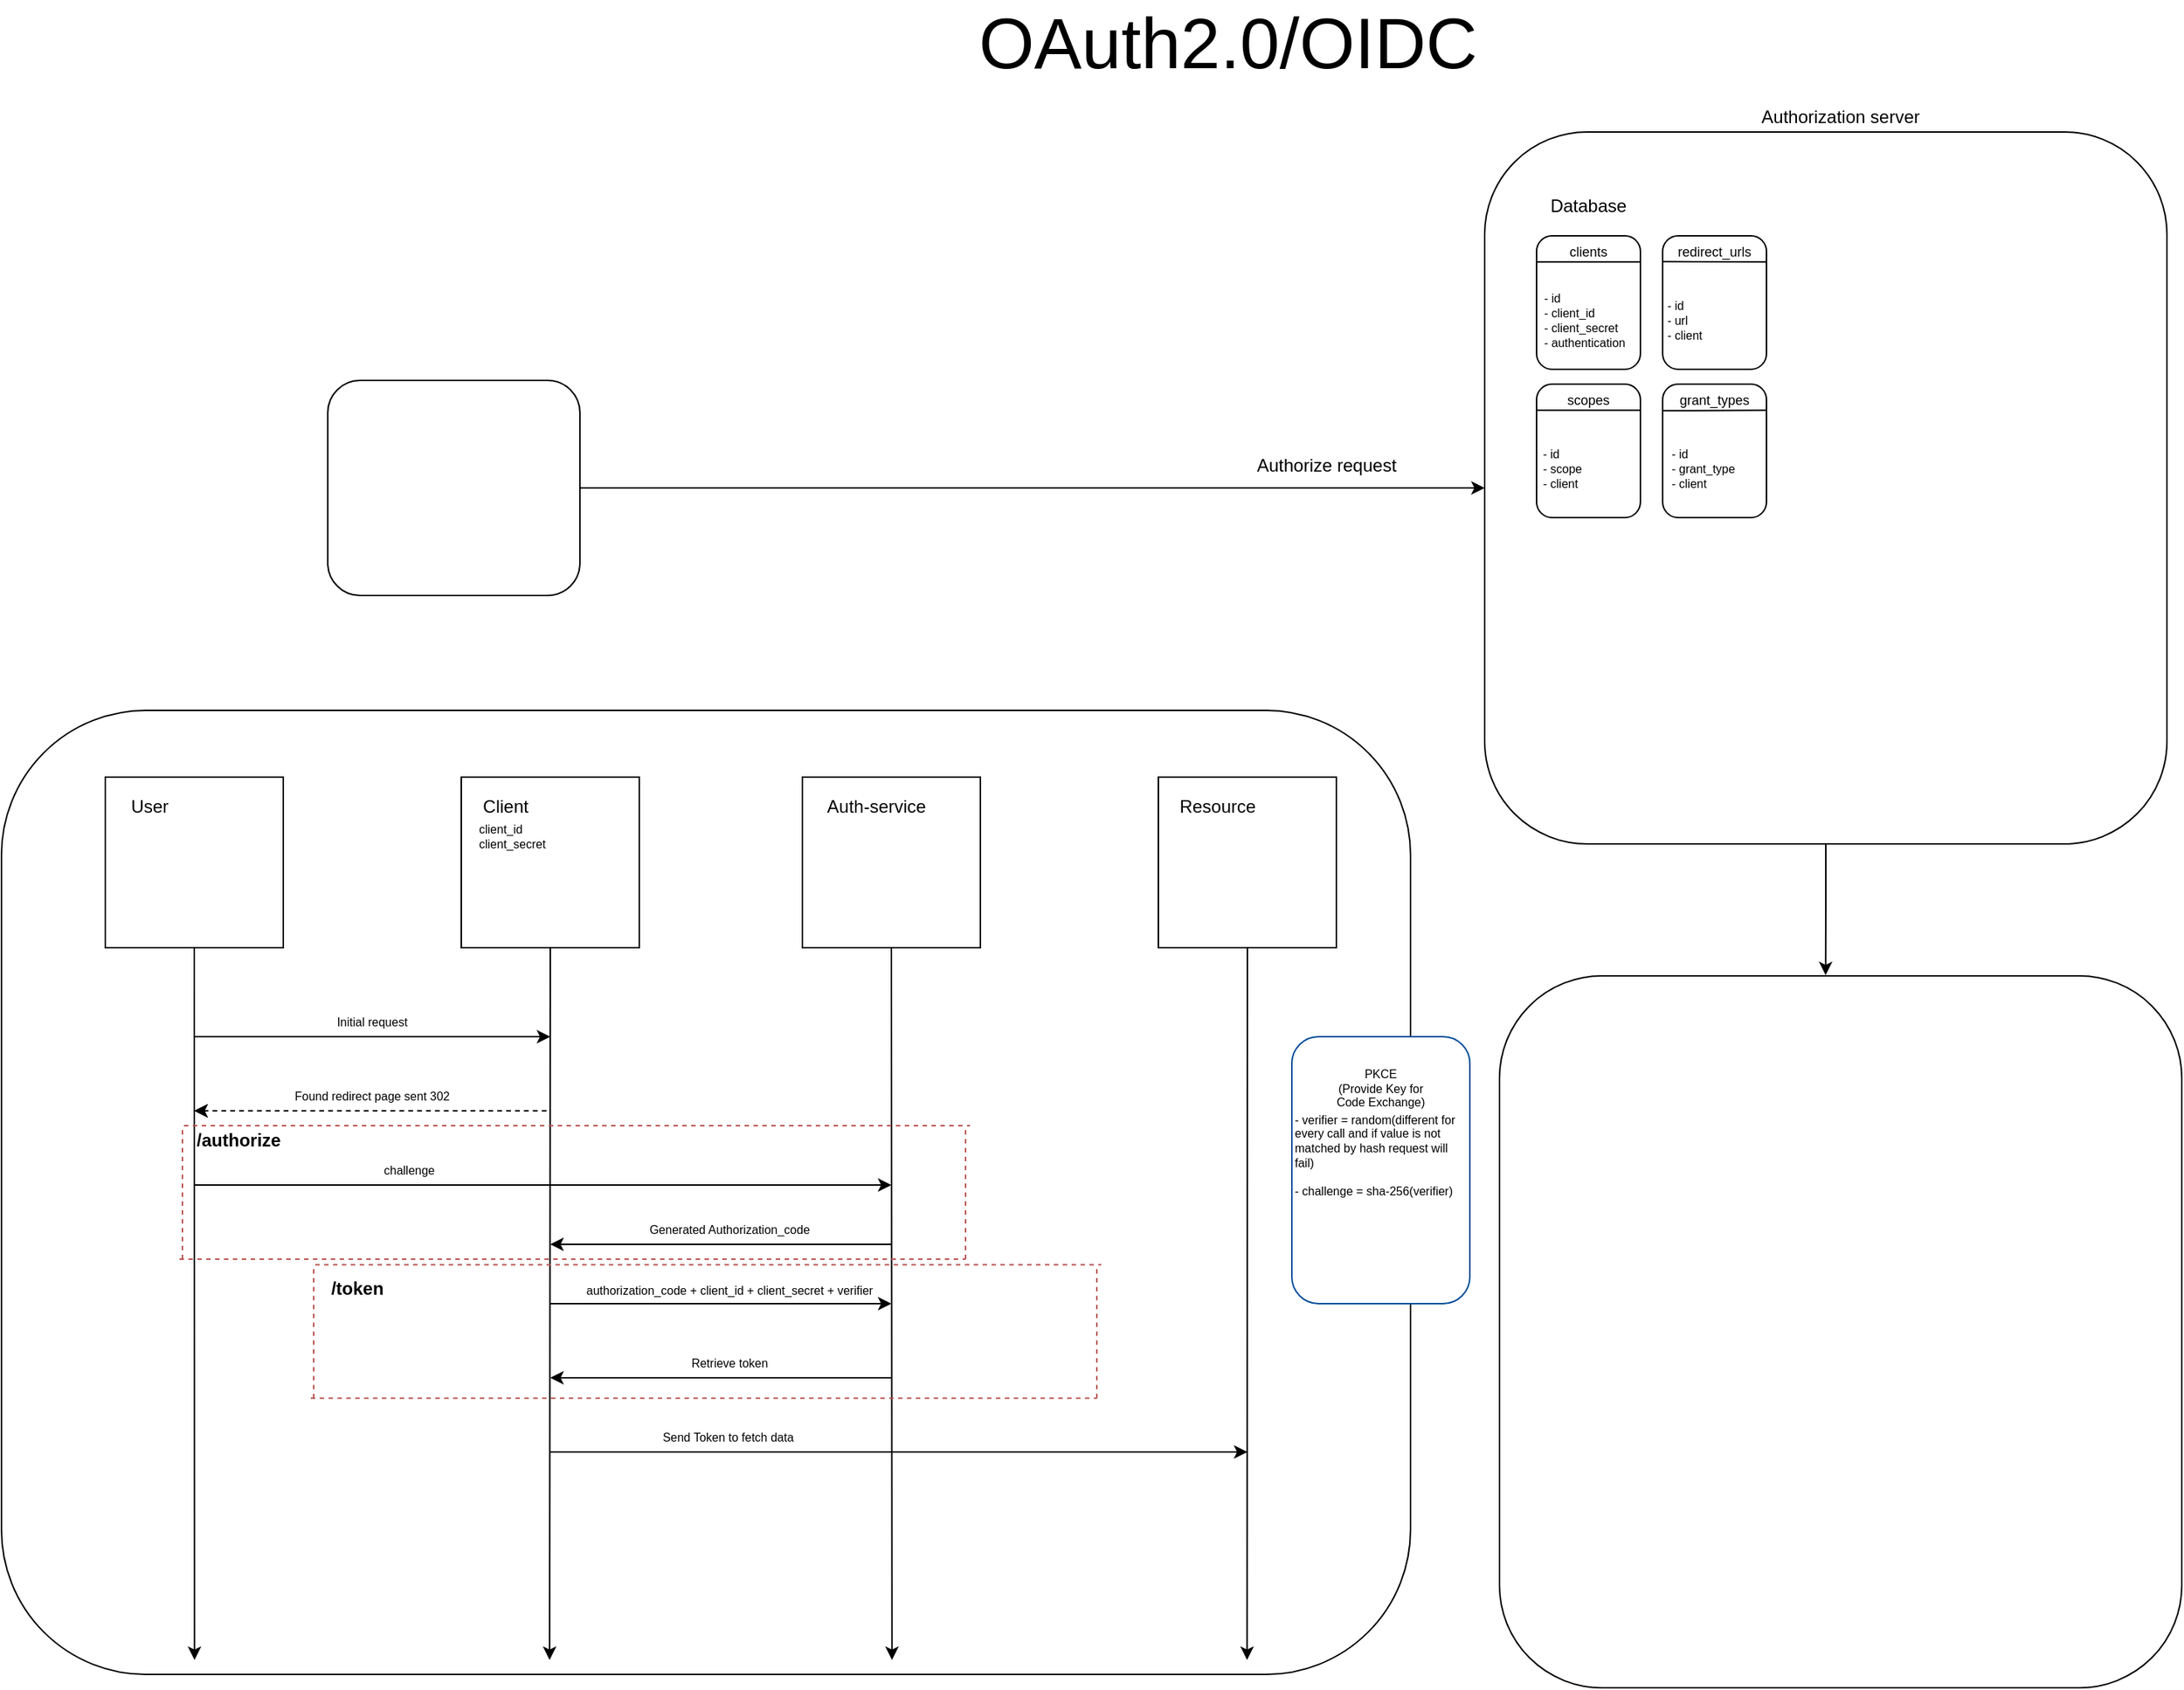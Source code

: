 <mxfile version="13.9.9" type="device"><diagram id="DyLhe68n9AjenQyb8ABj" name="Page-1"><mxGraphModel dx="1178" dy="671" grid="1" gridSize="10" guides="1" tooltips="1" connect="1" arrows="1" fold="1" page="1" pageScale="1" pageWidth="1654" pageHeight="1169" math="0" shadow="0"><root><mxCell id="0"/><mxCell id="1" parent="0"/><mxCell id="WuzixRDtOp59f4e4jG-o-1" value="&lt;font style=&quot;font-size: 48px&quot;&gt;OAuth2.0/OIDC&lt;/font&gt;" style="text;html=1;strokeColor=none;fillColor=none;align=center;verticalAlign=middle;whiteSpace=wrap;rounded=0;" parent="1" vertex="1"><mxGeometry x="807" y="50" width="40" height="20" as="geometry"/></mxCell><mxCell id="WuzixRDtOp59f4e4jG-o-26" style="edgeStyle=orthogonalEdgeStyle;rounded=0;orthogonalLoop=1;jettySize=auto;html=1;" parent="1" source="WuzixRDtOp59f4e4jG-o-3" target="WuzixRDtOp59f4e4jG-o-6" edge="1"><mxGeometry relative="1" as="geometry"/></mxCell><mxCell id="WuzixRDtOp59f4e4jG-o-3" value="" style="rounded=1;whiteSpace=wrap;html=1;" parent="1" vertex="1"><mxGeometry x="220" y="287.5" width="170" height="145" as="geometry"/></mxCell><mxCell id="WuzixRDtOp59f4e4jG-o-28" style="edgeStyle=orthogonalEdgeStyle;rounded=0;orthogonalLoop=1;jettySize=auto;html=1;entryX=0.478;entryY=-0.001;entryDx=0;entryDy=0;entryPerimeter=0;" parent="1" source="WuzixRDtOp59f4e4jG-o-6" target="WuzixRDtOp59f4e4jG-o-7" edge="1"><mxGeometry relative="1" as="geometry"/></mxCell><mxCell id="WuzixRDtOp59f4e4jG-o-6" value="" style="rounded=1;whiteSpace=wrap;html=1;" parent="1" vertex="1"><mxGeometry x="1000" y="120" width="460" height="480" as="geometry"/></mxCell><mxCell id="WuzixRDtOp59f4e4jG-o-7" value="" style="rounded=1;whiteSpace=wrap;html=1;" parent="1" vertex="1"><mxGeometry x="1010" y="689" width="460" height="480" as="geometry"/></mxCell><mxCell id="WuzixRDtOp59f4e4jG-o-8" value="Authorization server" style="text;html=1;strokeColor=none;fillColor=none;align=center;verticalAlign=middle;whiteSpace=wrap;rounded=0;" parent="1" vertex="1"><mxGeometry x="1140" y="100" width="200" height="20" as="geometry"/></mxCell><mxCell id="WuzixRDtOp59f4e4jG-o-9" value="Database" style="text;html=1;strokeColor=none;fillColor=none;align=center;verticalAlign=middle;whiteSpace=wrap;rounded=0;" parent="1" vertex="1"><mxGeometry x="1050" y="160" width="40" height="20" as="geometry"/></mxCell><mxCell id="WuzixRDtOp59f4e4jG-o-10" value="" style="rounded=1;whiteSpace=wrap;html=1;" parent="1" vertex="1"><mxGeometry x="1035" y="190" width="70" height="90" as="geometry"/></mxCell><mxCell id="WuzixRDtOp59f4e4jG-o-11" value="&lt;font style=&quot;font-size: 9px&quot;&gt;clients&lt;/font&gt;" style="text;html=1;strokeColor=none;fillColor=none;align=center;verticalAlign=middle;whiteSpace=wrap;rounded=0;" parent="1" vertex="1"><mxGeometry x="1050" y="190" width="40" height="20" as="geometry"/></mxCell><mxCell id="WuzixRDtOp59f4e4jG-o-12" value="&lt;div style=&quot;text-align: left&quot;&gt;&lt;span style=&quot;font-size: 8px&quot;&gt;- id&lt;/span&gt;&lt;/div&gt;&lt;span style=&quot;font-size: 8px&quot;&gt;&lt;div style=&quot;text-align: left&quot;&gt;&lt;span&gt;- client_id&lt;/span&gt;&lt;/div&gt;&lt;div style=&quot;text-align: left&quot;&gt;&lt;span&gt;- client_secret&lt;/span&gt;&lt;/div&gt;&lt;div style=&quot;text-align: left&quot;&gt;&lt;span&gt;- authentication&lt;/span&gt;&lt;/div&gt;&lt;/span&gt;" style="text;html=1;strokeColor=none;fillColor=none;align=center;verticalAlign=middle;whiteSpace=wrap;rounded=0;" parent="1" vertex="1"><mxGeometry x="1035" y="210" width="65" height="70" as="geometry"/></mxCell><mxCell id="WuzixRDtOp59f4e4jG-o-13" value="" style="endArrow=none;html=1;entryX=0.997;entryY=0.196;entryDx=0;entryDy=0;entryPerimeter=0;exitX=0.001;exitY=0.196;exitDx=0;exitDy=0;exitPerimeter=0;" parent="1" source="WuzixRDtOp59f4e4jG-o-10" target="WuzixRDtOp59f4e4jG-o-10" edge="1"><mxGeometry width="50" height="50" relative="1" as="geometry"><mxPoint x="1040" y="260" as="sourcePoint"/><mxPoint x="1090" y="210" as="targetPoint"/></mxGeometry></mxCell><mxCell id="WuzixRDtOp59f4e4jG-o-14" value="" style="rounded=1;whiteSpace=wrap;html=1;" parent="1" vertex="1"><mxGeometry x="1120" y="190" width="70" height="90" as="geometry"/></mxCell><mxCell id="WuzixRDtOp59f4e4jG-o-15" value="&lt;font style=&quot;font-size: 9px&quot;&gt;redirect_urls&lt;/font&gt;" style="text;html=1;strokeColor=none;fillColor=none;align=center;verticalAlign=middle;whiteSpace=wrap;rounded=0;" parent="1" vertex="1"><mxGeometry x="1135" y="190" width="40" height="20" as="geometry"/></mxCell><mxCell id="WuzixRDtOp59f4e4jG-o-16" value="&lt;div style=&quot;text-align: left&quot;&gt;&lt;span style=&quot;font-size: 8px&quot;&gt;- id&lt;/span&gt;&lt;/div&gt;&lt;span style=&quot;font-size: 8px&quot;&gt;&lt;div style=&quot;text-align: left&quot;&gt;&lt;span&gt;- url&lt;/span&gt;&lt;/div&gt;&lt;div style=&quot;text-align: left&quot;&gt;&lt;span&gt;- client&lt;/span&gt;&lt;/div&gt;&lt;div style=&quot;text-align: left&quot;&gt;&lt;br&gt;&lt;/div&gt;&lt;/span&gt;" style="text;html=1;strokeColor=none;fillColor=none;align=center;verticalAlign=middle;whiteSpace=wrap;rounded=0;" parent="1" vertex="1"><mxGeometry x="1120" y="220" width="30" height="60" as="geometry"/></mxCell><mxCell id="WuzixRDtOp59f4e4jG-o-17" value="" style="endArrow=none;html=1;entryX=0.997;entryY=0.196;entryDx=0;entryDy=0;entryPerimeter=0;exitX=0.005;exitY=0.193;exitDx=0;exitDy=0;exitPerimeter=0;" parent="1" source="WuzixRDtOp59f4e4jG-o-14" target="WuzixRDtOp59f4e4jG-o-14" edge="1"><mxGeometry width="50" height="50" relative="1" as="geometry"><mxPoint x="1125" y="260" as="sourcePoint"/><mxPoint x="1175" y="210" as="targetPoint"/></mxGeometry></mxCell><mxCell id="WuzixRDtOp59f4e4jG-o-18" value="" style="rounded=1;whiteSpace=wrap;html=1;" parent="1" vertex="1"><mxGeometry x="1035" y="290" width="70" height="90" as="geometry"/></mxCell><mxCell id="WuzixRDtOp59f4e4jG-o-19" value="&lt;font style=&quot;font-size: 9px&quot;&gt;scopes&lt;/font&gt;" style="text;html=1;strokeColor=none;fillColor=none;align=center;verticalAlign=middle;whiteSpace=wrap;rounded=0;" parent="1" vertex="1"><mxGeometry x="1050" y="290" width="40" height="20" as="geometry"/></mxCell><mxCell id="WuzixRDtOp59f4e4jG-o-20" value="&lt;div style=&quot;text-align: left&quot;&gt;&lt;span style=&quot;font-size: 8px&quot;&gt;- id&lt;/span&gt;&lt;/div&gt;&lt;span style=&quot;font-size: 8px&quot;&gt;&lt;div style=&quot;text-align: left&quot;&gt;&lt;span&gt;- scope&lt;/span&gt;&lt;/div&gt;&lt;div style=&quot;text-align: left&quot;&gt;&lt;span&gt;- client&lt;/span&gt;&lt;/div&gt;&lt;/span&gt;" style="text;html=1;strokeColor=none;fillColor=none;align=center;verticalAlign=middle;whiteSpace=wrap;rounded=0;" parent="1" vertex="1"><mxGeometry x="1035" y="320" width="35" height="50" as="geometry"/></mxCell><mxCell id="WuzixRDtOp59f4e4jG-o-21" value="" style="endArrow=none;html=1;entryX=0.997;entryY=0.196;entryDx=0;entryDy=0;entryPerimeter=0;exitX=0;exitY=0.196;exitDx=0;exitDy=0;exitPerimeter=0;" parent="1" source="WuzixRDtOp59f4e4jG-o-18" target="WuzixRDtOp59f4e4jG-o-18" edge="1"><mxGeometry width="50" height="50" relative="1" as="geometry"><mxPoint x="1040" y="360" as="sourcePoint"/><mxPoint x="1090" y="310" as="targetPoint"/></mxGeometry></mxCell><mxCell id="WuzixRDtOp59f4e4jG-o-22" value="" style="rounded=1;whiteSpace=wrap;html=1;" parent="1" vertex="1"><mxGeometry x="1120" y="290" width="70" height="90" as="geometry"/></mxCell><mxCell id="WuzixRDtOp59f4e4jG-o-23" value="&lt;font style=&quot;font-size: 9px&quot;&gt;grant_types&lt;/font&gt;" style="text;html=1;strokeColor=none;fillColor=none;align=center;verticalAlign=middle;whiteSpace=wrap;rounded=0;" parent="1" vertex="1"><mxGeometry x="1135" y="290" width="40" height="20" as="geometry"/></mxCell><mxCell id="WuzixRDtOp59f4e4jG-o-24" value="&lt;div style=&quot;text-align: left&quot;&gt;&lt;span style=&quot;font-size: 8px&quot;&gt;- id&lt;/span&gt;&lt;/div&gt;&lt;span style=&quot;font-size: 8px&quot;&gt;&lt;div style=&quot;text-align: left&quot;&gt;&lt;span&gt;- grant_type&lt;/span&gt;&lt;/div&gt;&lt;div style=&quot;text-align: left&quot;&gt;&lt;span&gt;- client&lt;/span&gt;&lt;/div&gt;&lt;div style=&quot;text-align: left&quot;&gt;&lt;br&gt;&lt;/div&gt;&lt;/span&gt;" style="text;html=1;strokeColor=none;fillColor=none;align=center;verticalAlign=middle;whiteSpace=wrap;rounded=0;" parent="1" vertex="1"><mxGeometry x="1120" y="320" width="55" height="60" as="geometry"/></mxCell><mxCell id="WuzixRDtOp59f4e4jG-o-25" value="" style="endArrow=none;html=1;entryX=0.997;entryY=0.196;entryDx=0;entryDy=0;entryPerimeter=0;exitX=-0.006;exitY=0.199;exitDx=0;exitDy=0;exitPerimeter=0;" parent="1" source="WuzixRDtOp59f4e4jG-o-22" target="WuzixRDtOp59f4e4jG-o-22" edge="1"><mxGeometry width="50" height="50" relative="1" as="geometry"><mxPoint x="1125" y="360" as="sourcePoint"/><mxPoint x="1175" y="310" as="targetPoint"/></mxGeometry></mxCell><mxCell id="WuzixRDtOp59f4e4jG-o-27" value="Authorize request" style="text;html=1;strokeColor=none;fillColor=none;align=center;verticalAlign=middle;whiteSpace=wrap;rounded=0;" parent="1" vertex="1"><mxGeometry x="827" y="335" width="133" height="20" as="geometry"/></mxCell><mxCell id="IGSOeIrNZ-qYOZpey7KI-2" value="" style="rounded=1;whiteSpace=wrap;html=1;" vertex="1" parent="1"><mxGeometry y="510" width="950" height="650" as="geometry"/></mxCell><mxCell id="IGSOeIrNZ-qYOZpey7KI-8" style="edgeStyle=orthogonalEdgeStyle;rounded=0;orthogonalLoop=1;jettySize=auto;html=1;entryX=0.137;entryY=0.985;entryDx=0;entryDy=0;entryPerimeter=0;" edge="1" parent="1" source="IGSOeIrNZ-qYOZpey7KI-3" target="IGSOeIrNZ-qYOZpey7KI-2"><mxGeometry relative="1" as="geometry"/></mxCell><mxCell id="IGSOeIrNZ-qYOZpey7KI-3" value="" style="rounded=0;whiteSpace=wrap;html=1;" vertex="1" parent="1"><mxGeometry x="70" y="555" width="120" height="115" as="geometry"/></mxCell><mxCell id="IGSOeIrNZ-qYOZpey7KI-11" style="edgeStyle=orthogonalEdgeStyle;rounded=0;orthogonalLoop=1;jettySize=auto;html=1;entryX=0.389;entryY=0.985;entryDx=0;entryDy=0;entryPerimeter=0;" edge="1" parent="1" source="IGSOeIrNZ-qYOZpey7KI-4" target="IGSOeIrNZ-qYOZpey7KI-2"><mxGeometry relative="1" as="geometry"/></mxCell><mxCell id="IGSOeIrNZ-qYOZpey7KI-4" value="" style="rounded=0;whiteSpace=wrap;html=1;" vertex="1" parent="1"><mxGeometry x="310" y="555" width="120" height="115" as="geometry"/></mxCell><mxCell id="IGSOeIrNZ-qYOZpey7KI-10" style="edgeStyle=orthogonalEdgeStyle;rounded=0;orthogonalLoop=1;jettySize=auto;html=1;entryX=0.632;entryY=0.985;entryDx=0;entryDy=0;entryPerimeter=0;" edge="1" parent="1" source="IGSOeIrNZ-qYOZpey7KI-5" target="IGSOeIrNZ-qYOZpey7KI-2"><mxGeometry relative="1" as="geometry"/></mxCell><mxCell id="IGSOeIrNZ-qYOZpey7KI-5" value="" style="rounded=0;whiteSpace=wrap;html=1;" vertex="1" parent="1"><mxGeometry x="540" y="555" width="120" height="115" as="geometry"/></mxCell><mxCell id="IGSOeIrNZ-qYOZpey7KI-12" style="edgeStyle=orthogonalEdgeStyle;rounded=0;orthogonalLoop=1;jettySize=auto;html=1;entryX=0.884;entryY=0.985;entryDx=0;entryDy=0;entryPerimeter=0;" edge="1" parent="1" source="IGSOeIrNZ-qYOZpey7KI-6" target="IGSOeIrNZ-qYOZpey7KI-2"><mxGeometry relative="1" as="geometry"/></mxCell><mxCell id="IGSOeIrNZ-qYOZpey7KI-6" value="" style="rounded=0;whiteSpace=wrap;html=1;" vertex="1" parent="1"><mxGeometry x="780" y="555" width="120" height="115" as="geometry"/></mxCell><mxCell id="IGSOeIrNZ-qYOZpey7KI-13" value="User" style="text;html=1;strokeColor=none;fillColor=none;align=center;verticalAlign=middle;whiteSpace=wrap;rounded=0;" vertex="1" parent="1"><mxGeometry x="80" y="565" width="40" height="20" as="geometry"/></mxCell><mxCell id="IGSOeIrNZ-qYOZpey7KI-14" value="Client&lt;span style=&quot;color: rgba(0 , 0 , 0 , 0) ; font-family: monospace ; font-size: 0px&quot;&gt;%3CmxGraphModel%3E%3Croot%3E%3CmxCell%20id%3D%220%22%2F%3E%3CmxCell%20id%3D%221%22%20parent%3D%220%22%2F%3E%3CmxCell%20id%3D%222%22%20value%3D%22User%22%20style%3D%22text%3Bhtml%3D1%3BstrokeColor%3Dnone%3BfillColor%3Dnone%3Balign%3Dcenter%3BverticalAlign%3Dmiddle%3BwhiteSpace%3Dwrap%3Brounded%3D0%3B%22%20vertex%3D%221%22%20parent%3D%221%22%3E%3CmxGeometry%20x%3D%2280%22%20y%3D%22565%22%20width%3D%2240%22%20height%3D%2220%22%20as%3D%22geometry%22%2F%3E%3C%2FmxCell%3E%3C%2Froot%3E%3C%2FmxGraphModel%3E&lt;/span&gt;" style="text;html=1;strokeColor=none;fillColor=none;align=center;verticalAlign=middle;whiteSpace=wrap;rounded=0;" vertex="1" parent="1"><mxGeometry x="320" y="565" width="40" height="20" as="geometry"/></mxCell><mxCell id="IGSOeIrNZ-qYOZpey7KI-15" value="Auth-service" style="text;html=1;strokeColor=none;fillColor=none;align=center;verticalAlign=middle;whiteSpace=wrap;rounded=0;" vertex="1" parent="1"><mxGeometry x="550" y="565" width="80" height="20" as="geometry"/></mxCell><mxCell id="IGSOeIrNZ-qYOZpey7KI-16" value="Resource" style="text;html=1;strokeColor=none;fillColor=none;align=center;verticalAlign=middle;whiteSpace=wrap;rounded=0;" vertex="1" parent="1"><mxGeometry x="800" y="565" width="40" height="20" as="geometry"/></mxCell><mxCell id="IGSOeIrNZ-qYOZpey7KI-18" value="" style="endArrow=classic;html=1;endFill=1;" edge="1" parent="1"><mxGeometry width="50" height="50" relative="1" as="geometry"><mxPoint x="130" y="730" as="sourcePoint"/><mxPoint x="370" y="730" as="targetPoint"/></mxGeometry></mxCell><mxCell id="IGSOeIrNZ-qYOZpey7KI-19" value="Initial request" style="text;html=1;strokeColor=none;fillColor=none;align=center;verticalAlign=middle;whiteSpace=wrap;rounded=0;fontSize=8;" vertex="1" parent="1"><mxGeometry x="150" y="710" width="200" height="20" as="geometry"/></mxCell><mxCell id="IGSOeIrNZ-qYOZpey7KI-20" value="" style="endArrow=none;html=1;dashed=1;startArrow=classic;startFill=1;" edge="1" parent="1"><mxGeometry width="50" height="50" relative="1" as="geometry"><mxPoint x="130" y="780" as="sourcePoint"/><mxPoint x="370" y="780" as="targetPoint"/></mxGeometry></mxCell><mxCell id="IGSOeIrNZ-qYOZpey7KI-21" value="Found redirect page sent 302" style="text;html=1;strokeColor=none;fillColor=none;align=center;verticalAlign=middle;whiteSpace=wrap;rounded=0;fontSize=8;" vertex="1" parent="1"><mxGeometry x="150" y="760" width="200" height="20" as="geometry"/></mxCell><mxCell id="IGSOeIrNZ-qYOZpey7KI-24" value="" style="endArrow=classic;html=1;endFill=1;" edge="1" parent="1"><mxGeometry width="50" height="50" relative="1" as="geometry"><mxPoint x="130" y="830" as="sourcePoint"/><mxPoint x="600" y="830" as="targetPoint"/></mxGeometry></mxCell><mxCell id="IGSOeIrNZ-qYOZpey7KI-25" value="challenge" style="text;html=1;strokeColor=none;fillColor=none;align=center;verticalAlign=middle;whiteSpace=wrap;rounded=0;fontSize=8;" vertex="1" parent="1"><mxGeometry x="220" y="810" width="110" height="20" as="geometry"/></mxCell><mxCell id="IGSOeIrNZ-qYOZpey7KI-26" value="" style="endArrow=none;html=1;dashed=1;startArrow=classic;startFill=1;" edge="1" parent="1"><mxGeometry width="50" height="50" relative="1" as="geometry"><mxPoint x="130" y="780" as="sourcePoint"/><mxPoint x="370" y="780" as="targetPoint"/></mxGeometry></mxCell><mxCell id="IGSOeIrNZ-qYOZpey7KI-27" value="Generated Authorization_code" style="text;html=1;strokeColor=none;fillColor=none;align=center;verticalAlign=middle;whiteSpace=wrap;rounded=0;fontSize=8;" vertex="1" parent="1"><mxGeometry x="391" y="850" width="200" height="20" as="geometry"/></mxCell><mxCell id="IGSOeIrNZ-qYOZpey7KI-28" value="" style="endArrow=none;html=1;startArrow=classic;startFill=1;" edge="1" parent="1"><mxGeometry width="50" height="50" relative="1" as="geometry"><mxPoint x="370" y="870" as="sourcePoint"/><mxPoint x="600" y="870" as="targetPoint"/></mxGeometry></mxCell><mxCell id="IGSOeIrNZ-qYOZpey7KI-29" value="" style="endArrow=classic;html=1;endFill=1;" edge="1" parent="1"><mxGeometry width="50" height="50" relative="1" as="geometry"><mxPoint x="370" y="910" as="sourcePoint"/><mxPoint x="600" y="910" as="targetPoint"/></mxGeometry></mxCell><mxCell id="IGSOeIrNZ-qYOZpey7KI-30" value="&lt;font style=&quot;font-size: 8px&quot;&gt;authorization_code + client_id + client_secret + verifier&lt;/font&gt;" style="text;html=1;strokeColor=none;fillColor=none;align=center;verticalAlign=middle;whiteSpace=wrap;rounded=0;" vertex="1" parent="1"><mxGeometry x="391" y="890" width="200" height="20" as="geometry"/></mxCell><mxCell id="IGSOeIrNZ-qYOZpey7KI-31" value="Retrieve token" style="text;html=1;strokeColor=none;fillColor=none;align=center;verticalAlign=middle;whiteSpace=wrap;rounded=0;fontSize=8;" vertex="1" parent="1"><mxGeometry x="391" y="940" width="200" height="20" as="geometry"/></mxCell><mxCell id="IGSOeIrNZ-qYOZpey7KI-32" value="" style="endArrow=none;html=1;startArrow=classic;startFill=1;" edge="1" parent="1"><mxGeometry width="50" height="50" relative="1" as="geometry"><mxPoint x="370" y="960" as="sourcePoint"/><mxPoint x="600" y="960" as="targetPoint"/></mxGeometry></mxCell><mxCell id="IGSOeIrNZ-qYOZpey7KI-35" value="" style="endArrow=classic;html=1;endFill=1;" edge="1" parent="1"><mxGeometry width="50" height="50" relative="1" as="geometry"><mxPoint x="370" y="1010" as="sourcePoint"/><mxPoint x="840" y="1010" as="targetPoint"/></mxGeometry></mxCell><mxCell id="IGSOeIrNZ-qYOZpey7KI-36" value="Send Token to fetch data" style="text;html=1;strokeColor=none;fillColor=none;align=center;verticalAlign=middle;whiteSpace=wrap;rounded=0;fontSize=8;" vertex="1" parent="1"><mxGeometry x="390" y="990" width="200" height="20" as="geometry"/></mxCell><mxCell id="IGSOeIrNZ-qYOZpey7KI-38" value="" style="endArrow=none;dashed=1;html=1;fillColor=#f8cecc;strokeColor=#B85450;" edge="1" parent="1"><mxGeometry width="50" height="50" relative="1" as="geometry"><mxPoint x="123" y="790" as="sourcePoint"/><mxPoint x="653" y="790" as="targetPoint"/></mxGeometry></mxCell><mxCell id="IGSOeIrNZ-qYOZpey7KI-40" value="" style="endArrow=none;dashed=1;html=1;fillColor=#f8cecc;strokeColor=#B85450;" edge="1" parent="1"><mxGeometry width="50" height="50" relative="1" as="geometry"><mxPoint x="122" y="880" as="sourcePoint"/><mxPoint x="122" y="790" as="targetPoint"/></mxGeometry></mxCell><mxCell id="IGSOeIrNZ-qYOZpey7KI-41" value="" style="endArrow=none;dashed=1;html=1;fillColor=#f8cecc;strokeColor=#B85450;" edge="1" parent="1"><mxGeometry width="50" height="50" relative="1" as="geometry"><mxPoint x="120" y="880" as="sourcePoint"/><mxPoint x="650" y="880" as="targetPoint"/></mxGeometry></mxCell><mxCell id="IGSOeIrNZ-qYOZpey7KI-42" value="" style="endArrow=none;dashed=1;html=1;fillColor=#f8cecc;strokeColor=#B85450;" edge="1" parent="1"><mxGeometry width="50" height="50" relative="1" as="geometry"><mxPoint x="650" y="880" as="sourcePoint"/><mxPoint x="650" y="790" as="targetPoint"/></mxGeometry></mxCell><mxCell id="IGSOeIrNZ-qYOZpey7KI-43" value="" style="endArrow=none;dashed=1;html=1;fillColor=#f8cecc;strokeColor=#B85450;" edge="1" parent="1"><mxGeometry width="50" height="50" relative="1" as="geometry"><mxPoint x="211.5" y="883.71" as="sourcePoint"/><mxPoint x="741.5" y="883.71" as="targetPoint"/></mxGeometry></mxCell><mxCell id="IGSOeIrNZ-qYOZpey7KI-44" value="" style="endArrow=none;dashed=1;html=1;fillColor=#f8cecc;strokeColor=#B85450;" edge="1" parent="1"><mxGeometry width="50" height="50" relative="1" as="geometry"><mxPoint x="210.5" y="973.71" as="sourcePoint"/><mxPoint x="210.5" y="883.71" as="targetPoint"/></mxGeometry></mxCell><mxCell id="IGSOeIrNZ-qYOZpey7KI-45" value="" style="endArrow=none;dashed=1;html=1;fillColor=#f8cecc;strokeColor=#B85450;" edge="1" parent="1"><mxGeometry width="50" height="50" relative="1" as="geometry"><mxPoint x="208.5" y="973.71" as="sourcePoint"/><mxPoint x="738.5" y="973.71" as="targetPoint"/></mxGeometry></mxCell><mxCell id="IGSOeIrNZ-qYOZpey7KI-46" value="" style="endArrow=none;dashed=1;html=1;fillColor=#f8cecc;strokeColor=#B85450;" edge="1" parent="1"><mxGeometry width="50" height="50" relative="1" as="geometry"><mxPoint x="738.5" y="973.71" as="sourcePoint"/><mxPoint x="738.5" y="883.71" as="targetPoint"/></mxGeometry></mxCell><mxCell id="IGSOeIrNZ-qYOZpey7KI-47" value="&lt;b&gt;/authorize&lt;/b&gt;" style="text;html=1;strokeColor=none;fillColor=none;align=center;verticalAlign=middle;whiteSpace=wrap;rounded=0;" vertex="1" parent="1"><mxGeometry x="140" y="790" width="40" height="20" as="geometry"/></mxCell><mxCell id="IGSOeIrNZ-qYOZpey7KI-48" value="&lt;b&gt;/token&lt;/b&gt;" style="text;html=1;strokeColor=none;fillColor=none;align=center;verticalAlign=middle;whiteSpace=wrap;rounded=0;" vertex="1" parent="1"><mxGeometry x="220" y="890" width="40" height="20" as="geometry"/></mxCell><mxCell id="IGSOeIrNZ-qYOZpey7KI-49" value="client_id&lt;br&gt;client_secret" style="text;html=1;strokeColor=none;fillColor=none;align=left;verticalAlign=middle;whiteSpace=wrap;rounded=0;fontSize=8;" vertex="1" parent="1"><mxGeometry x="320" y="585" width="80" height="20" as="geometry"/></mxCell><mxCell id="IGSOeIrNZ-qYOZpey7KI-50" value="" style="rounded=1;whiteSpace=wrap;html=1;fontSize=8;strokeColor=#004C99;" vertex="1" parent="1"><mxGeometry x="870" y="730" width="120" height="180" as="geometry"/></mxCell><mxCell id="IGSOeIrNZ-qYOZpey7KI-51" value="PKCE&lt;br&gt;(Provide Key for Code Exchange)" style="text;html=1;strokeColor=none;fillColor=none;align=center;verticalAlign=middle;whiteSpace=wrap;rounded=0;fontSize=8;" vertex="1" parent="1"><mxGeometry x="890" y="750" width="80" height="30" as="geometry"/></mxCell><mxCell id="IGSOeIrNZ-qYOZpey7KI-52" value="- verifier = random(different for every call and if value is not matched by hash request will fail)&lt;br&gt;&lt;br&gt;&lt;div&gt;&lt;span&gt;- challenge = sha-256(verifier)&lt;/span&gt;&lt;/div&gt;" style="text;html=1;strokeColor=none;fillColor=none;align=left;verticalAlign=middle;whiteSpace=wrap;rounded=0;fontSize=8;" vertex="1" parent="1"><mxGeometry x="870" y="780" width="120" height="60" as="geometry"/></mxCell></root></mxGraphModel></diagram></mxfile>